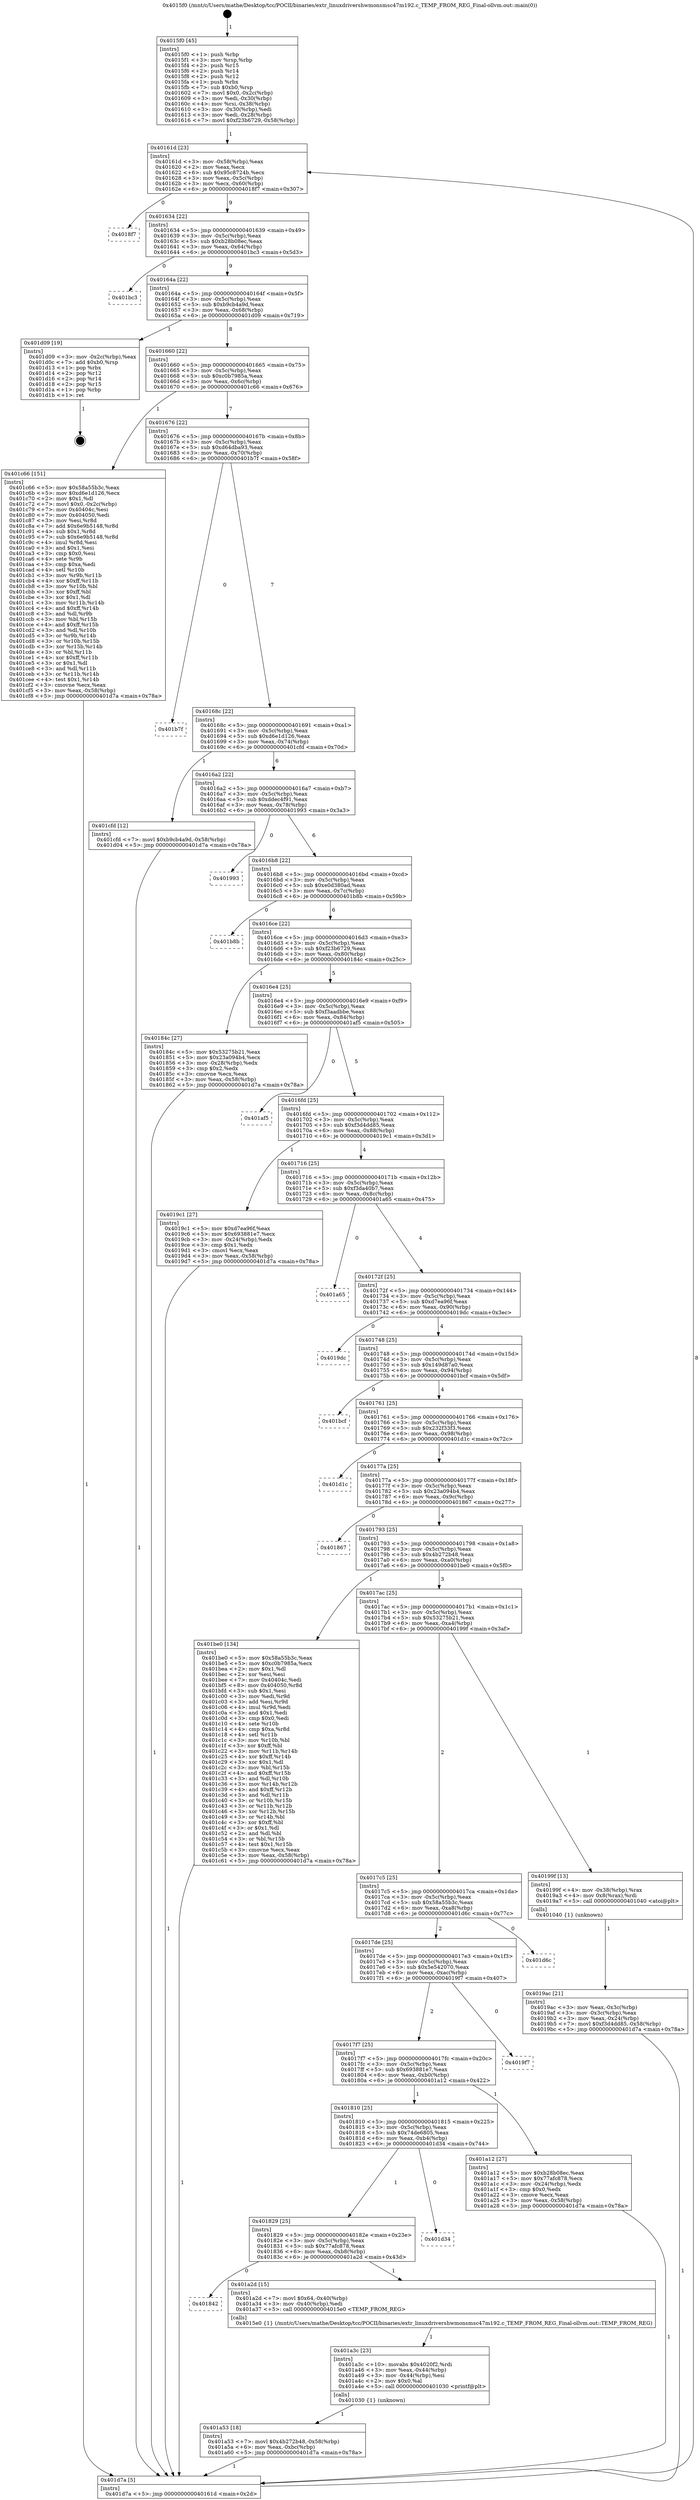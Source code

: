 digraph "0x4015f0" {
  label = "0x4015f0 (/mnt/c/Users/mathe/Desktop/tcc/POCII/binaries/extr_linuxdrivershwmonsmsc47m192.c_TEMP_FROM_REG_Final-ollvm.out::main(0))"
  labelloc = "t"
  node[shape=record]

  Entry [label="",width=0.3,height=0.3,shape=circle,fillcolor=black,style=filled]
  "0x40161d" [label="{
     0x40161d [23]\l
     | [instrs]\l
     &nbsp;&nbsp;0x40161d \<+3\>: mov -0x58(%rbp),%eax\l
     &nbsp;&nbsp;0x401620 \<+2\>: mov %eax,%ecx\l
     &nbsp;&nbsp;0x401622 \<+6\>: sub $0x95c8724b,%ecx\l
     &nbsp;&nbsp;0x401628 \<+3\>: mov %eax,-0x5c(%rbp)\l
     &nbsp;&nbsp;0x40162b \<+3\>: mov %ecx,-0x60(%rbp)\l
     &nbsp;&nbsp;0x40162e \<+6\>: je 00000000004018f7 \<main+0x307\>\l
  }"]
  "0x4018f7" [label="{
     0x4018f7\l
  }", style=dashed]
  "0x401634" [label="{
     0x401634 [22]\l
     | [instrs]\l
     &nbsp;&nbsp;0x401634 \<+5\>: jmp 0000000000401639 \<main+0x49\>\l
     &nbsp;&nbsp;0x401639 \<+3\>: mov -0x5c(%rbp),%eax\l
     &nbsp;&nbsp;0x40163c \<+5\>: sub $0xb28b08ec,%eax\l
     &nbsp;&nbsp;0x401641 \<+3\>: mov %eax,-0x64(%rbp)\l
     &nbsp;&nbsp;0x401644 \<+6\>: je 0000000000401bc3 \<main+0x5d3\>\l
  }"]
  Exit [label="",width=0.3,height=0.3,shape=circle,fillcolor=black,style=filled,peripheries=2]
  "0x401bc3" [label="{
     0x401bc3\l
  }", style=dashed]
  "0x40164a" [label="{
     0x40164a [22]\l
     | [instrs]\l
     &nbsp;&nbsp;0x40164a \<+5\>: jmp 000000000040164f \<main+0x5f\>\l
     &nbsp;&nbsp;0x40164f \<+3\>: mov -0x5c(%rbp),%eax\l
     &nbsp;&nbsp;0x401652 \<+5\>: sub $0xb9cb4a9d,%eax\l
     &nbsp;&nbsp;0x401657 \<+3\>: mov %eax,-0x68(%rbp)\l
     &nbsp;&nbsp;0x40165a \<+6\>: je 0000000000401d09 \<main+0x719\>\l
  }"]
  "0x401a53" [label="{
     0x401a53 [18]\l
     | [instrs]\l
     &nbsp;&nbsp;0x401a53 \<+7\>: movl $0x4b272b48,-0x58(%rbp)\l
     &nbsp;&nbsp;0x401a5a \<+6\>: mov %eax,-0xbc(%rbp)\l
     &nbsp;&nbsp;0x401a60 \<+5\>: jmp 0000000000401d7a \<main+0x78a\>\l
  }"]
  "0x401d09" [label="{
     0x401d09 [19]\l
     | [instrs]\l
     &nbsp;&nbsp;0x401d09 \<+3\>: mov -0x2c(%rbp),%eax\l
     &nbsp;&nbsp;0x401d0c \<+7\>: add $0xb0,%rsp\l
     &nbsp;&nbsp;0x401d13 \<+1\>: pop %rbx\l
     &nbsp;&nbsp;0x401d14 \<+2\>: pop %r12\l
     &nbsp;&nbsp;0x401d16 \<+2\>: pop %r14\l
     &nbsp;&nbsp;0x401d18 \<+2\>: pop %r15\l
     &nbsp;&nbsp;0x401d1a \<+1\>: pop %rbp\l
     &nbsp;&nbsp;0x401d1b \<+1\>: ret\l
  }"]
  "0x401660" [label="{
     0x401660 [22]\l
     | [instrs]\l
     &nbsp;&nbsp;0x401660 \<+5\>: jmp 0000000000401665 \<main+0x75\>\l
     &nbsp;&nbsp;0x401665 \<+3\>: mov -0x5c(%rbp),%eax\l
     &nbsp;&nbsp;0x401668 \<+5\>: sub $0xc0b7985a,%eax\l
     &nbsp;&nbsp;0x40166d \<+3\>: mov %eax,-0x6c(%rbp)\l
     &nbsp;&nbsp;0x401670 \<+6\>: je 0000000000401c66 \<main+0x676\>\l
  }"]
  "0x401a3c" [label="{
     0x401a3c [23]\l
     | [instrs]\l
     &nbsp;&nbsp;0x401a3c \<+10\>: movabs $0x4020f2,%rdi\l
     &nbsp;&nbsp;0x401a46 \<+3\>: mov %eax,-0x44(%rbp)\l
     &nbsp;&nbsp;0x401a49 \<+3\>: mov -0x44(%rbp),%esi\l
     &nbsp;&nbsp;0x401a4c \<+2\>: mov $0x0,%al\l
     &nbsp;&nbsp;0x401a4e \<+5\>: call 0000000000401030 \<printf@plt\>\l
     | [calls]\l
     &nbsp;&nbsp;0x401030 \{1\} (unknown)\l
  }"]
  "0x401c66" [label="{
     0x401c66 [151]\l
     | [instrs]\l
     &nbsp;&nbsp;0x401c66 \<+5\>: mov $0x58a55b3c,%eax\l
     &nbsp;&nbsp;0x401c6b \<+5\>: mov $0xd6e1d126,%ecx\l
     &nbsp;&nbsp;0x401c70 \<+2\>: mov $0x1,%dl\l
     &nbsp;&nbsp;0x401c72 \<+7\>: movl $0x0,-0x2c(%rbp)\l
     &nbsp;&nbsp;0x401c79 \<+7\>: mov 0x40404c,%esi\l
     &nbsp;&nbsp;0x401c80 \<+7\>: mov 0x404050,%edi\l
     &nbsp;&nbsp;0x401c87 \<+3\>: mov %esi,%r8d\l
     &nbsp;&nbsp;0x401c8a \<+7\>: add $0x6e9b5148,%r8d\l
     &nbsp;&nbsp;0x401c91 \<+4\>: sub $0x1,%r8d\l
     &nbsp;&nbsp;0x401c95 \<+7\>: sub $0x6e9b5148,%r8d\l
     &nbsp;&nbsp;0x401c9c \<+4\>: imul %r8d,%esi\l
     &nbsp;&nbsp;0x401ca0 \<+3\>: and $0x1,%esi\l
     &nbsp;&nbsp;0x401ca3 \<+3\>: cmp $0x0,%esi\l
     &nbsp;&nbsp;0x401ca6 \<+4\>: sete %r9b\l
     &nbsp;&nbsp;0x401caa \<+3\>: cmp $0xa,%edi\l
     &nbsp;&nbsp;0x401cad \<+4\>: setl %r10b\l
     &nbsp;&nbsp;0x401cb1 \<+3\>: mov %r9b,%r11b\l
     &nbsp;&nbsp;0x401cb4 \<+4\>: xor $0xff,%r11b\l
     &nbsp;&nbsp;0x401cb8 \<+3\>: mov %r10b,%bl\l
     &nbsp;&nbsp;0x401cbb \<+3\>: xor $0xff,%bl\l
     &nbsp;&nbsp;0x401cbe \<+3\>: xor $0x1,%dl\l
     &nbsp;&nbsp;0x401cc1 \<+3\>: mov %r11b,%r14b\l
     &nbsp;&nbsp;0x401cc4 \<+4\>: and $0xff,%r14b\l
     &nbsp;&nbsp;0x401cc8 \<+3\>: and %dl,%r9b\l
     &nbsp;&nbsp;0x401ccb \<+3\>: mov %bl,%r15b\l
     &nbsp;&nbsp;0x401cce \<+4\>: and $0xff,%r15b\l
     &nbsp;&nbsp;0x401cd2 \<+3\>: and %dl,%r10b\l
     &nbsp;&nbsp;0x401cd5 \<+3\>: or %r9b,%r14b\l
     &nbsp;&nbsp;0x401cd8 \<+3\>: or %r10b,%r15b\l
     &nbsp;&nbsp;0x401cdb \<+3\>: xor %r15b,%r14b\l
     &nbsp;&nbsp;0x401cde \<+3\>: or %bl,%r11b\l
     &nbsp;&nbsp;0x401ce1 \<+4\>: xor $0xff,%r11b\l
     &nbsp;&nbsp;0x401ce5 \<+3\>: or $0x1,%dl\l
     &nbsp;&nbsp;0x401ce8 \<+3\>: and %dl,%r11b\l
     &nbsp;&nbsp;0x401ceb \<+3\>: or %r11b,%r14b\l
     &nbsp;&nbsp;0x401cee \<+4\>: test $0x1,%r14b\l
     &nbsp;&nbsp;0x401cf2 \<+3\>: cmovne %ecx,%eax\l
     &nbsp;&nbsp;0x401cf5 \<+3\>: mov %eax,-0x58(%rbp)\l
     &nbsp;&nbsp;0x401cf8 \<+5\>: jmp 0000000000401d7a \<main+0x78a\>\l
  }"]
  "0x401676" [label="{
     0x401676 [22]\l
     | [instrs]\l
     &nbsp;&nbsp;0x401676 \<+5\>: jmp 000000000040167b \<main+0x8b\>\l
     &nbsp;&nbsp;0x40167b \<+3\>: mov -0x5c(%rbp),%eax\l
     &nbsp;&nbsp;0x40167e \<+5\>: sub $0xd64dba93,%eax\l
     &nbsp;&nbsp;0x401683 \<+3\>: mov %eax,-0x70(%rbp)\l
     &nbsp;&nbsp;0x401686 \<+6\>: je 0000000000401b7f \<main+0x58f\>\l
  }"]
  "0x401842" [label="{
     0x401842\l
  }", style=dashed]
  "0x401b7f" [label="{
     0x401b7f\l
  }", style=dashed]
  "0x40168c" [label="{
     0x40168c [22]\l
     | [instrs]\l
     &nbsp;&nbsp;0x40168c \<+5\>: jmp 0000000000401691 \<main+0xa1\>\l
     &nbsp;&nbsp;0x401691 \<+3\>: mov -0x5c(%rbp),%eax\l
     &nbsp;&nbsp;0x401694 \<+5\>: sub $0xd6e1d126,%eax\l
     &nbsp;&nbsp;0x401699 \<+3\>: mov %eax,-0x74(%rbp)\l
     &nbsp;&nbsp;0x40169c \<+6\>: je 0000000000401cfd \<main+0x70d\>\l
  }"]
  "0x401a2d" [label="{
     0x401a2d [15]\l
     | [instrs]\l
     &nbsp;&nbsp;0x401a2d \<+7\>: movl $0x64,-0x40(%rbp)\l
     &nbsp;&nbsp;0x401a34 \<+3\>: mov -0x40(%rbp),%edi\l
     &nbsp;&nbsp;0x401a37 \<+5\>: call 00000000004015e0 \<TEMP_FROM_REG\>\l
     | [calls]\l
     &nbsp;&nbsp;0x4015e0 \{1\} (/mnt/c/Users/mathe/Desktop/tcc/POCII/binaries/extr_linuxdrivershwmonsmsc47m192.c_TEMP_FROM_REG_Final-ollvm.out::TEMP_FROM_REG)\l
  }"]
  "0x401cfd" [label="{
     0x401cfd [12]\l
     | [instrs]\l
     &nbsp;&nbsp;0x401cfd \<+7\>: movl $0xb9cb4a9d,-0x58(%rbp)\l
     &nbsp;&nbsp;0x401d04 \<+5\>: jmp 0000000000401d7a \<main+0x78a\>\l
  }"]
  "0x4016a2" [label="{
     0x4016a2 [22]\l
     | [instrs]\l
     &nbsp;&nbsp;0x4016a2 \<+5\>: jmp 00000000004016a7 \<main+0xb7\>\l
     &nbsp;&nbsp;0x4016a7 \<+3\>: mov -0x5c(%rbp),%eax\l
     &nbsp;&nbsp;0x4016aa \<+5\>: sub $0xddec4f91,%eax\l
     &nbsp;&nbsp;0x4016af \<+3\>: mov %eax,-0x78(%rbp)\l
     &nbsp;&nbsp;0x4016b2 \<+6\>: je 0000000000401993 \<main+0x3a3\>\l
  }"]
  "0x401829" [label="{
     0x401829 [25]\l
     | [instrs]\l
     &nbsp;&nbsp;0x401829 \<+5\>: jmp 000000000040182e \<main+0x23e\>\l
     &nbsp;&nbsp;0x40182e \<+3\>: mov -0x5c(%rbp),%eax\l
     &nbsp;&nbsp;0x401831 \<+5\>: sub $0x77afc878,%eax\l
     &nbsp;&nbsp;0x401836 \<+6\>: mov %eax,-0xb8(%rbp)\l
     &nbsp;&nbsp;0x40183c \<+6\>: je 0000000000401a2d \<main+0x43d\>\l
  }"]
  "0x401993" [label="{
     0x401993\l
  }", style=dashed]
  "0x4016b8" [label="{
     0x4016b8 [22]\l
     | [instrs]\l
     &nbsp;&nbsp;0x4016b8 \<+5\>: jmp 00000000004016bd \<main+0xcd\>\l
     &nbsp;&nbsp;0x4016bd \<+3\>: mov -0x5c(%rbp),%eax\l
     &nbsp;&nbsp;0x4016c0 \<+5\>: sub $0xe0d380ad,%eax\l
     &nbsp;&nbsp;0x4016c5 \<+3\>: mov %eax,-0x7c(%rbp)\l
     &nbsp;&nbsp;0x4016c8 \<+6\>: je 0000000000401b8b \<main+0x59b\>\l
  }"]
  "0x401d34" [label="{
     0x401d34\l
  }", style=dashed]
  "0x401b8b" [label="{
     0x401b8b\l
  }", style=dashed]
  "0x4016ce" [label="{
     0x4016ce [22]\l
     | [instrs]\l
     &nbsp;&nbsp;0x4016ce \<+5\>: jmp 00000000004016d3 \<main+0xe3\>\l
     &nbsp;&nbsp;0x4016d3 \<+3\>: mov -0x5c(%rbp),%eax\l
     &nbsp;&nbsp;0x4016d6 \<+5\>: sub $0xf23b6729,%eax\l
     &nbsp;&nbsp;0x4016db \<+3\>: mov %eax,-0x80(%rbp)\l
     &nbsp;&nbsp;0x4016de \<+6\>: je 000000000040184c \<main+0x25c\>\l
  }"]
  "0x401810" [label="{
     0x401810 [25]\l
     | [instrs]\l
     &nbsp;&nbsp;0x401810 \<+5\>: jmp 0000000000401815 \<main+0x225\>\l
     &nbsp;&nbsp;0x401815 \<+3\>: mov -0x5c(%rbp),%eax\l
     &nbsp;&nbsp;0x401818 \<+5\>: sub $0x74de6805,%eax\l
     &nbsp;&nbsp;0x40181d \<+6\>: mov %eax,-0xb4(%rbp)\l
     &nbsp;&nbsp;0x401823 \<+6\>: je 0000000000401d34 \<main+0x744\>\l
  }"]
  "0x40184c" [label="{
     0x40184c [27]\l
     | [instrs]\l
     &nbsp;&nbsp;0x40184c \<+5\>: mov $0x53275b21,%eax\l
     &nbsp;&nbsp;0x401851 \<+5\>: mov $0x23a094b4,%ecx\l
     &nbsp;&nbsp;0x401856 \<+3\>: mov -0x28(%rbp),%edx\l
     &nbsp;&nbsp;0x401859 \<+3\>: cmp $0x2,%edx\l
     &nbsp;&nbsp;0x40185c \<+3\>: cmovne %ecx,%eax\l
     &nbsp;&nbsp;0x40185f \<+3\>: mov %eax,-0x58(%rbp)\l
     &nbsp;&nbsp;0x401862 \<+5\>: jmp 0000000000401d7a \<main+0x78a\>\l
  }"]
  "0x4016e4" [label="{
     0x4016e4 [25]\l
     | [instrs]\l
     &nbsp;&nbsp;0x4016e4 \<+5\>: jmp 00000000004016e9 \<main+0xf9\>\l
     &nbsp;&nbsp;0x4016e9 \<+3\>: mov -0x5c(%rbp),%eax\l
     &nbsp;&nbsp;0x4016ec \<+5\>: sub $0xf3aadbbe,%eax\l
     &nbsp;&nbsp;0x4016f1 \<+6\>: mov %eax,-0x84(%rbp)\l
     &nbsp;&nbsp;0x4016f7 \<+6\>: je 0000000000401af5 \<main+0x505\>\l
  }"]
  "0x401d7a" [label="{
     0x401d7a [5]\l
     | [instrs]\l
     &nbsp;&nbsp;0x401d7a \<+5\>: jmp 000000000040161d \<main+0x2d\>\l
  }"]
  "0x4015f0" [label="{
     0x4015f0 [45]\l
     | [instrs]\l
     &nbsp;&nbsp;0x4015f0 \<+1\>: push %rbp\l
     &nbsp;&nbsp;0x4015f1 \<+3\>: mov %rsp,%rbp\l
     &nbsp;&nbsp;0x4015f4 \<+2\>: push %r15\l
     &nbsp;&nbsp;0x4015f6 \<+2\>: push %r14\l
     &nbsp;&nbsp;0x4015f8 \<+2\>: push %r12\l
     &nbsp;&nbsp;0x4015fa \<+1\>: push %rbx\l
     &nbsp;&nbsp;0x4015fb \<+7\>: sub $0xb0,%rsp\l
     &nbsp;&nbsp;0x401602 \<+7\>: movl $0x0,-0x2c(%rbp)\l
     &nbsp;&nbsp;0x401609 \<+3\>: mov %edi,-0x30(%rbp)\l
     &nbsp;&nbsp;0x40160c \<+4\>: mov %rsi,-0x38(%rbp)\l
     &nbsp;&nbsp;0x401610 \<+3\>: mov -0x30(%rbp),%edi\l
     &nbsp;&nbsp;0x401613 \<+3\>: mov %edi,-0x28(%rbp)\l
     &nbsp;&nbsp;0x401616 \<+7\>: movl $0xf23b6729,-0x58(%rbp)\l
  }"]
  "0x401a12" [label="{
     0x401a12 [27]\l
     | [instrs]\l
     &nbsp;&nbsp;0x401a12 \<+5\>: mov $0xb28b08ec,%eax\l
     &nbsp;&nbsp;0x401a17 \<+5\>: mov $0x77afc878,%ecx\l
     &nbsp;&nbsp;0x401a1c \<+3\>: mov -0x24(%rbp),%edx\l
     &nbsp;&nbsp;0x401a1f \<+3\>: cmp $0x0,%edx\l
     &nbsp;&nbsp;0x401a22 \<+3\>: cmove %ecx,%eax\l
     &nbsp;&nbsp;0x401a25 \<+3\>: mov %eax,-0x58(%rbp)\l
     &nbsp;&nbsp;0x401a28 \<+5\>: jmp 0000000000401d7a \<main+0x78a\>\l
  }"]
  "0x401af5" [label="{
     0x401af5\l
  }", style=dashed]
  "0x4016fd" [label="{
     0x4016fd [25]\l
     | [instrs]\l
     &nbsp;&nbsp;0x4016fd \<+5\>: jmp 0000000000401702 \<main+0x112\>\l
     &nbsp;&nbsp;0x401702 \<+3\>: mov -0x5c(%rbp),%eax\l
     &nbsp;&nbsp;0x401705 \<+5\>: sub $0xf3d4dd85,%eax\l
     &nbsp;&nbsp;0x40170a \<+6\>: mov %eax,-0x88(%rbp)\l
     &nbsp;&nbsp;0x401710 \<+6\>: je 00000000004019c1 \<main+0x3d1\>\l
  }"]
  "0x4017f7" [label="{
     0x4017f7 [25]\l
     | [instrs]\l
     &nbsp;&nbsp;0x4017f7 \<+5\>: jmp 00000000004017fc \<main+0x20c\>\l
     &nbsp;&nbsp;0x4017fc \<+3\>: mov -0x5c(%rbp),%eax\l
     &nbsp;&nbsp;0x4017ff \<+5\>: sub $0x693881e7,%eax\l
     &nbsp;&nbsp;0x401804 \<+6\>: mov %eax,-0xb0(%rbp)\l
     &nbsp;&nbsp;0x40180a \<+6\>: je 0000000000401a12 \<main+0x422\>\l
  }"]
  "0x4019c1" [label="{
     0x4019c1 [27]\l
     | [instrs]\l
     &nbsp;&nbsp;0x4019c1 \<+5\>: mov $0xd7ea96f,%eax\l
     &nbsp;&nbsp;0x4019c6 \<+5\>: mov $0x693881e7,%ecx\l
     &nbsp;&nbsp;0x4019cb \<+3\>: mov -0x24(%rbp),%edx\l
     &nbsp;&nbsp;0x4019ce \<+3\>: cmp $0x1,%edx\l
     &nbsp;&nbsp;0x4019d1 \<+3\>: cmovl %ecx,%eax\l
     &nbsp;&nbsp;0x4019d4 \<+3\>: mov %eax,-0x58(%rbp)\l
     &nbsp;&nbsp;0x4019d7 \<+5\>: jmp 0000000000401d7a \<main+0x78a\>\l
  }"]
  "0x401716" [label="{
     0x401716 [25]\l
     | [instrs]\l
     &nbsp;&nbsp;0x401716 \<+5\>: jmp 000000000040171b \<main+0x12b\>\l
     &nbsp;&nbsp;0x40171b \<+3\>: mov -0x5c(%rbp),%eax\l
     &nbsp;&nbsp;0x40171e \<+5\>: sub $0xf3da40b7,%eax\l
     &nbsp;&nbsp;0x401723 \<+6\>: mov %eax,-0x8c(%rbp)\l
     &nbsp;&nbsp;0x401729 \<+6\>: je 0000000000401a65 \<main+0x475\>\l
  }"]
  "0x4019f7" [label="{
     0x4019f7\l
  }", style=dashed]
  "0x401a65" [label="{
     0x401a65\l
  }", style=dashed]
  "0x40172f" [label="{
     0x40172f [25]\l
     | [instrs]\l
     &nbsp;&nbsp;0x40172f \<+5\>: jmp 0000000000401734 \<main+0x144\>\l
     &nbsp;&nbsp;0x401734 \<+3\>: mov -0x5c(%rbp),%eax\l
     &nbsp;&nbsp;0x401737 \<+5\>: sub $0xd7ea96f,%eax\l
     &nbsp;&nbsp;0x40173c \<+6\>: mov %eax,-0x90(%rbp)\l
     &nbsp;&nbsp;0x401742 \<+6\>: je 00000000004019dc \<main+0x3ec\>\l
  }"]
  "0x4017de" [label="{
     0x4017de [25]\l
     | [instrs]\l
     &nbsp;&nbsp;0x4017de \<+5\>: jmp 00000000004017e3 \<main+0x1f3\>\l
     &nbsp;&nbsp;0x4017e3 \<+3\>: mov -0x5c(%rbp),%eax\l
     &nbsp;&nbsp;0x4017e6 \<+5\>: sub $0x5e542070,%eax\l
     &nbsp;&nbsp;0x4017eb \<+6\>: mov %eax,-0xac(%rbp)\l
     &nbsp;&nbsp;0x4017f1 \<+6\>: je 00000000004019f7 \<main+0x407\>\l
  }"]
  "0x4019dc" [label="{
     0x4019dc\l
  }", style=dashed]
  "0x401748" [label="{
     0x401748 [25]\l
     | [instrs]\l
     &nbsp;&nbsp;0x401748 \<+5\>: jmp 000000000040174d \<main+0x15d\>\l
     &nbsp;&nbsp;0x40174d \<+3\>: mov -0x5c(%rbp),%eax\l
     &nbsp;&nbsp;0x401750 \<+5\>: sub $0x149d87a0,%eax\l
     &nbsp;&nbsp;0x401755 \<+6\>: mov %eax,-0x94(%rbp)\l
     &nbsp;&nbsp;0x40175b \<+6\>: je 0000000000401bcf \<main+0x5df\>\l
  }"]
  "0x401d6c" [label="{
     0x401d6c\l
  }", style=dashed]
  "0x401bcf" [label="{
     0x401bcf\l
  }", style=dashed]
  "0x401761" [label="{
     0x401761 [25]\l
     | [instrs]\l
     &nbsp;&nbsp;0x401761 \<+5\>: jmp 0000000000401766 \<main+0x176\>\l
     &nbsp;&nbsp;0x401766 \<+3\>: mov -0x5c(%rbp),%eax\l
     &nbsp;&nbsp;0x401769 \<+5\>: sub $0x232f33f3,%eax\l
     &nbsp;&nbsp;0x40176e \<+6\>: mov %eax,-0x98(%rbp)\l
     &nbsp;&nbsp;0x401774 \<+6\>: je 0000000000401d1c \<main+0x72c\>\l
  }"]
  "0x4019ac" [label="{
     0x4019ac [21]\l
     | [instrs]\l
     &nbsp;&nbsp;0x4019ac \<+3\>: mov %eax,-0x3c(%rbp)\l
     &nbsp;&nbsp;0x4019af \<+3\>: mov -0x3c(%rbp),%eax\l
     &nbsp;&nbsp;0x4019b2 \<+3\>: mov %eax,-0x24(%rbp)\l
     &nbsp;&nbsp;0x4019b5 \<+7\>: movl $0xf3d4dd85,-0x58(%rbp)\l
     &nbsp;&nbsp;0x4019bc \<+5\>: jmp 0000000000401d7a \<main+0x78a\>\l
  }"]
  "0x401d1c" [label="{
     0x401d1c\l
  }", style=dashed]
  "0x40177a" [label="{
     0x40177a [25]\l
     | [instrs]\l
     &nbsp;&nbsp;0x40177a \<+5\>: jmp 000000000040177f \<main+0x18f\>\l
     &nbsp;&nbsp;0x40177f \<+3\>: mov -0x5c(%rbp),%eax\l
     &nbsp;&nbsp;0x401782 \<+5\>: sub $0x23a094b4,%eax\l
     &nbsp;&nbsp;0x401787 \<+6\>: mov %eax,-0x9c(%rbp)\l
     &nbsp;&nbsp;0x40178d \<+6\>: je 0000000000401867 \<main+0x277\>\l
  }"]
  "0x4017c5" [label="{
     0x4017c5 [25]\l
     | [instrs]\l
     &nbsp;&nbsp;0x4017c5 \<+5\>: jmp 00000000004017ca \<main+0x1da\>\l
     &nbsp;&nbsp;0x4017ca \<+3\>: mov -0x5c(%rbp),%eax\l
     &nbsp;&nbsp;0x4017cd \<+5\>: sub $0x58a55b3c,%eax\l
     &nbsp;&nbsp;0x4017d2 \<+6\>: mov %eax,-0xa8(%rbp)\l
     &nbsp;&nbsp;0x4017d8 \<+6\>: je 0000000000401d6c \<main+0x77c\>\l
  }"]
  "0x401867" [label="{
     0x401867\l
  }", style=dashed]
  "0x401793" [label="{
     0x401793 [25]\l
     | [instrs]\l
     &nbsp;&nbsp;0x401793 \<+5\>: jmp 0000000000401798 \<main+0x1a8\>\l
     &nbsp;&nbsp;0x401798 \<+3\>: mov -0x5c(%rbp),%eax\l
     &nbsp;&nbsp;0x40179b \<+5\>: sub $0x4b272b48,%eax\l
     &nbsp;&nbsp;0x4017a0 \<+6\>: mov %eax,-0xa0(%rbp)\l
     &nbsp;&nbsp;0x4017a6 \<+6\>: je 0000000000401be0 \<main+0x5f0\>\l
  }"]
  "0x40199f" [label="{
     0x40199f [13]\l
     | [instrs]\l
     &nbsp;&nbsp;0x40199f \<+4\>: mov -0x38(%rbp),%rax\l
     &nbsp;&nbsp;0x4019a3 \<+4\>: mov 0x8(%rax),%rdi\l
     &nbsp;&nbsp;0x4019a7 \<+5\>: call 0000000000401040 \<atoi@plt\>\l
     | [calls]\l
     &nbsp;&nbsp;0x401040 \{1\} (unknown)\l
  }"]
  "0x401be0" [label="{
     0x401be0 [134]\l
     | [instrs]\l
     &nbsp;&nbsp;0x401be0 \<+5\>: mov $0x58a55b3c,%eax\l
     &nbsp;&nbsp;0x401be5 \<+5\>: mov $0xc0b7985a,%ecx\l
     &nbsp;&nbsp;0x401bea \<+2\>: mov $0x1,%dl\l
     &nbsp;&nbsp;0x401bec \<+2\>: xor %esi,%esi\l
     &nbsp;&nbsp;0x401bee \<+7\>: mov 0x40404c,%edi\l
     &nbsp;&nbsp;0x401bf5 \<+8\>: mov 0x404050,%r8d\l
     &nbsp;&nbsp;0x401bfd \<+3\>: sub $0x1,%esi\l
     &nbsp;&nbsp;0x401c00 \<+3\>: mov %edi,%r9d\l
     &nbsp;&nbsp;0x401c03 \<+3\>: add %esi,%r9d\l
     &nbsp;&nbsp;0x401c06 \<+4\>: imul %r9d,%edi\l
     &nbsp;&nbsp;0x401c0a \<+3\>: and $0x1,%edi\l
     &nbsp;&nbsp;0x401c0d \<+3\>: cmp $0x0,%edi\l
     &nbsp;&nbsp;0x401c10 \<+4\>: sete %r10b\l
     &nbsp;&nbsp;0x401c14 \<+4\>: cmp $0xa,%r8d\l
     &nbsp;&nbsp;0x401c18 \<+4\>: setl %r11b\l
     &nbsp;&nbsp;0x401c1c \<+3\>: mov %r10b,%bl\l
     &nbsp;&nbsp;0x401c1f \<+3\>: xor $0xff,%bl\l
     &nbsp;&nbsp;0x401c22 \<+3\>: mov %r11b,%r14b\l
     &nbsp;&nbsp;0x401c25 \<+4\>: xor $0xff,%r14b\l
     &nbsp;&nbsp;0x401c29 \<+3\>: xor $0x1,%dl\l
     &nbsp;&nbsp;0x401c2c \<+3\>: mov %bl,%r15b\l
     &nbsp;&nbsp;0x401c2f \<+4\>: and $0xff,%r15b\l
     &nbsp;&nbsp;0x401c33 \<+3\>: and %dl,%r10b\l
     &nbsp;&nbsp;0x401c36 \<+3\>: mov %r14b,%r12b\l
     &nbsp;&nbsp;0x401c39 \<+4\>: and $0xff,%r12b\l
     &nbsp;&nbsp;0x401c3d \<+3\>: and %dl,%r11b\l
     &nbsp;&nbsp;0x401c40 \<+3\>: or %r10b,%r15b\l
     &nbsp;&nbsp;0x401c43 \<+3\>: or %r11b,%r12b\l
     &nbsp;&nbsp;0x401c46 \<+3\>: xor %r12b,%r15b\l
     &nbsp;&nbsp;0x401c49 \<+3\>: or %r14b,%bl\l
     &nbsp;&nbsp;0x401c4c \<+3\>: xor $0xff,%bl\l
     &nbsp;&nbsp;0x401c4f \<+3\>: or $0x1,%dl\l
     &nbsp;&nbsp;0x401c52 \<+2\>: and %dl,%bl\l
     &nbsp;&nbsp;0x401c54 \<+3\>: or %bl,%r15b\l
     &nbsp;&nbsp;0x401c57 \<+4\>: test $0x1,%r15b\l
     &nbsp;&nbsp;0x401c5b \<+3\>: cmovne %ecx,%eax\l
     &nbsp;&nbsp;0x401c5e \<+3\>: mov %eax,-0x58(%rbp)\l
     &nbsp;&nbsp;0x401c61 \<+5\>: jmp 0000000000401d7a \<main+0x78a\>\l
  }"]
  "0x4017ac" [label="{
     0x4017ac [25]\l
     | [instrs]\l
     &nbsp;&nbsp;0x4017ac \<+5\>: jmp 00000000004017b1 \<main+0x1c1\>\l
     &nbsp;&nbsp;0x4017b1 \<+3\>: mov -0x5c(%rbp),%eax\l
     &nbsp;&nbsp;0x4017b4 \<+5\>: sub $0x53275b21,%eax\l
     &nbsp;&nbsp;0x4017b9 \<+6\>: mov %eax,-0xa4(%rbp)\l
     &nbsp;&nbsp;0x4017bf \<+6\>: je 000000000040199f \<main+0x3af\>\l
  }"]
  Entry -> "0x4015f0" [label=" 1"]
  "0x40161d" -> "0x4018f7" [label=" 0"]
  "0x40161d" -> "0x401634" [label=" 9"]
  "0x401d09" -> Exit [label=" 1"]
  "0x401634" -> "0x401bc3" [label=" 0"]
  "0x401634" -> "0x40164a" [label=" 9"]
  "0x401cfd" -> "0x401d7a" [label=" 1"]
  "0x40164a" -> "0x401d09" [label=" 1"]
  "0x40164a" -> "0x401660" [label=" 8"]
  "0x401c66" -> "0x401d7a" [label=" 1"]
  "0x401660" -> "0x401c66" [label=" 1"]
  "0x401660" -> "0x401676" [label=" 7"]
  "0x401be0" -> "0x401d7a" [label=" 1"]
  "0x401676" -> "0x401b7f" [label=" 0"]
  "0x401676" -> "0x40168c" [label=" 7"]
  "0x401a53" -> "0x401d7a" [label=" 1"]
  "0x40168c" -> "0x401cfd" [label=" 1"]
  "0x40168c" -> "0x4016a2" [label=" 6"]
  "0x401a3c" -> "0x401a53" [label=" 1"]
  "0x4016a2" -> "0x401993" [label=" 0"]
  "0x4016a2" -> "0x4016b8" [label=" 6"]
  "0x401829" -> "0x401842" [label=" 0"]
  "0x4016b8" -> "0x401b8b" [label=" 0"]
  "0x4016b8" -> "0x4016ce" [label=" 6"]
  "0x401829" -> "0x401a2d" [label=" 1"]
  "0x4016ce" -> "0x40184c" [label=" 1"]
  "0x4016ce" -> "0x4016e4" [label=" 5"]
  "0x40184c" -> "0x401d7a" [label=" 1"]
  "0x4015f0" -> "0x40161d" [label=" 1"]
  "0x401d7a" -> "0x40161d" [label=" 8"]
  "0x401810" -> "0x401829" [label=" 1"]
  "0x4016e4" -> "0x401af5" [label=" 0"]
  "0x4016e4" -> "0x4016fd" [label=" 5"]
  "0x401810" -> "0x401d34" [label=" 0"]
  "0x4016fd" -> "0x4019c1" [label=" 1"]
  "0x4016fd" -> "0x401716" [label=" 4"]
  "0x401a12" -> "0x401d7a" [label=" 1"]
  "0x401716" -> "0x401a65" [label=" 0"]
  "0x401716" -> "0x40172f" [label=" 4"]
  "0x4017f7" -> "0x401810" [label=" 1"]
  "0x40172f" -> "0x4019dc" [label=" 0"]
  "0x40172f" -> "0x401748" [label=" 4"]
  "0x401a2d" -> "0x401a3c" [label=" 1"]
  "0x401748" -> "0x401bcf" [label=" 0"]
  "0x401748" -> "0x401761" [label=" 4"]
  "0x4017de" -> "0x4017f7" [label=" 2"]
  "0x401761" -> "0x401d1c" [label=" 0"]
  "0x401761" -> "0x40177a" [label=" 4"]
  "0x4017f7" -> "0x401a12" [label=" 1"]
  "0x40177a" -> "0x401867" [label=" 0"]
  "0x40177a" -> "0x401793" [label=" 4"]
  "0x4017c5" -> "0x4017de" [label=" 2"]
  "0x401793" -> "0x401be0" [label=" 1"]
  "0x401793" -> "0x4017ac" [label=" 3"]
  "0x4017c5" -> "0x401d6c" [label=" 0"]
  "0x4017ac" -> "0x40199f" [label=" 1"]
  "0x4017ac" -> "0x4017c5" [label=" 2"]
  "0x40199f" -> "0x4019ac" [label=" 1"]
  "0x4019ac" -> "0x401d7a" [label=" 1"]
  "0x4019c1" -> "0x401d7a" [label=" 1"]
  "0x4017de" -> "0x4019f7" [label=" 0"]
}
